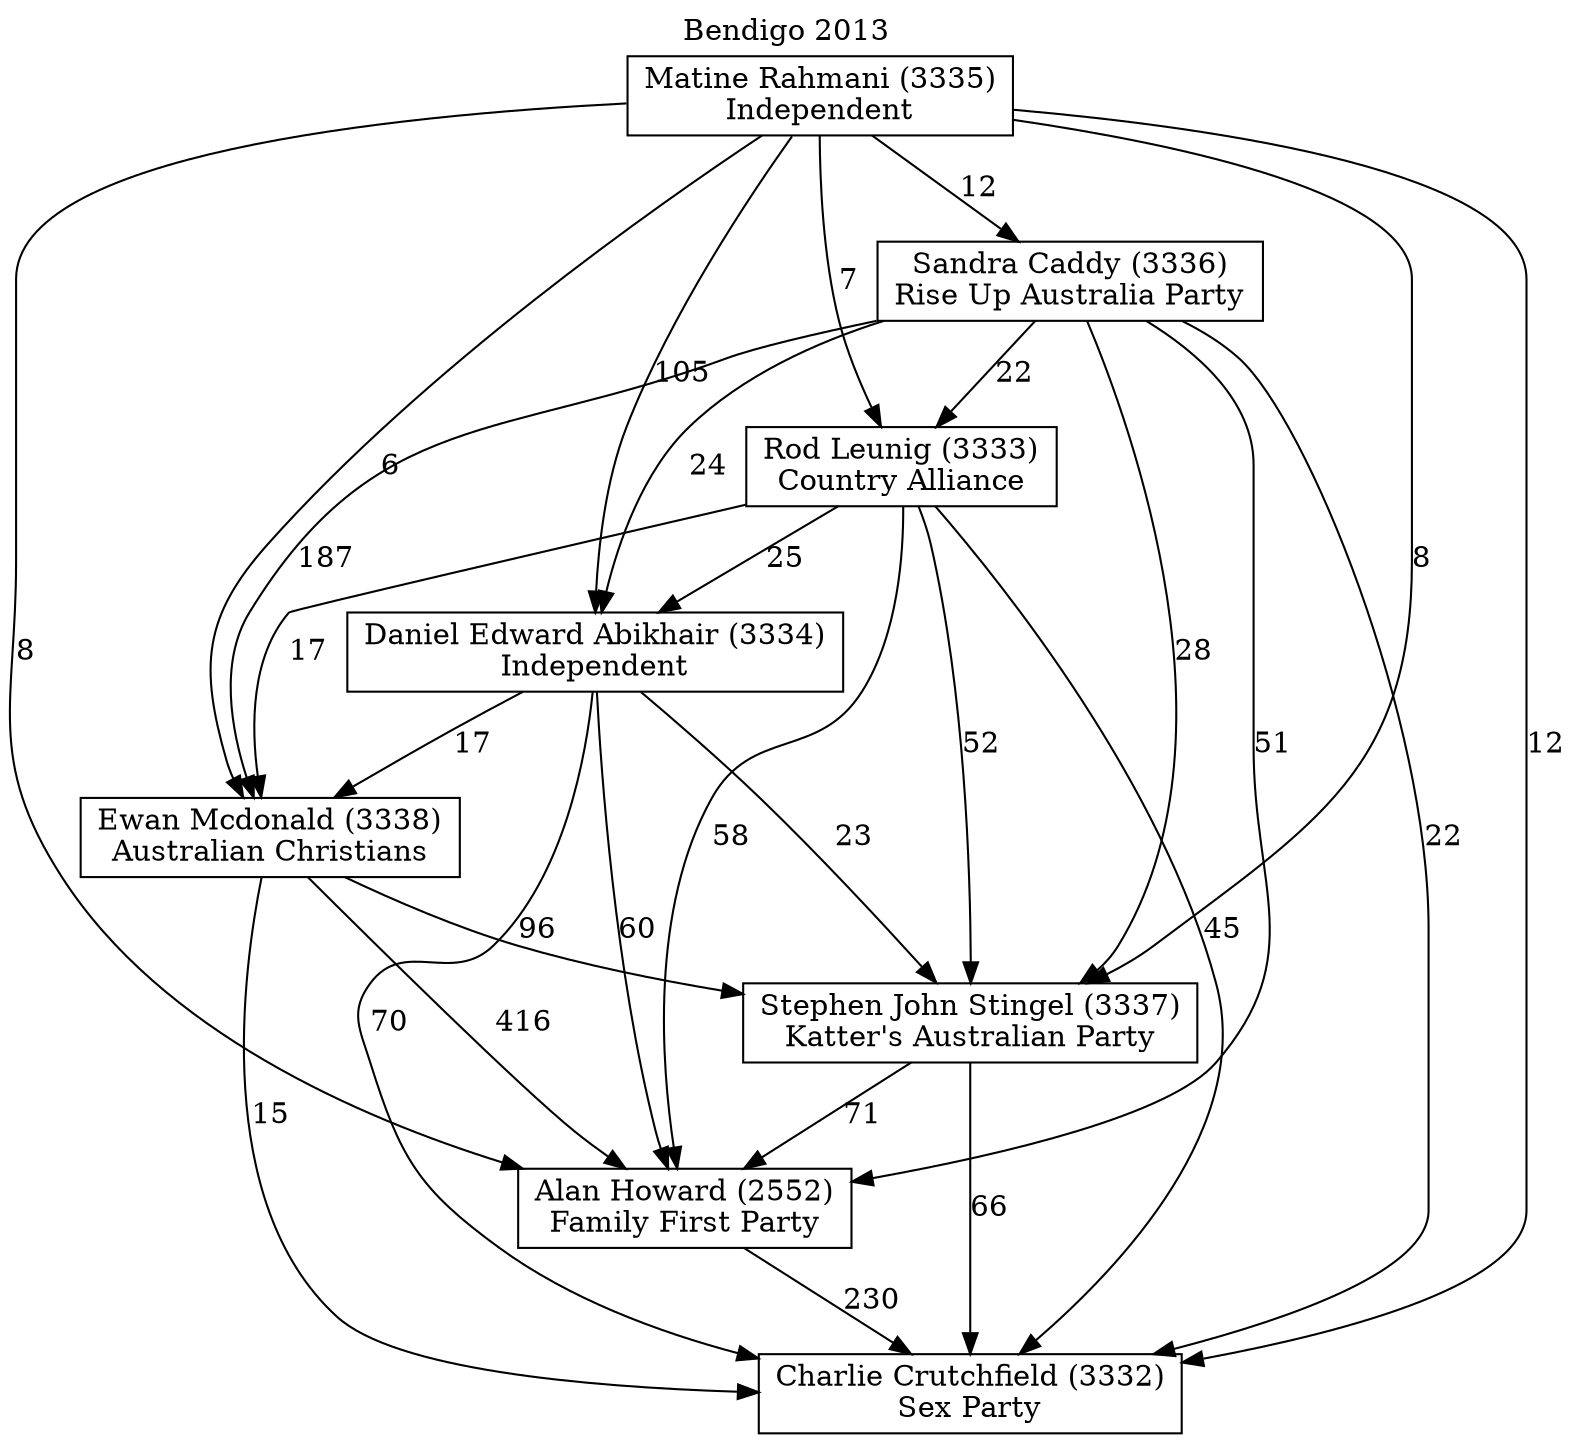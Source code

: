 // House preference flow
digraph "Charlie Crutchfield (3332)_Bendigo_2013" {
	graph [label="Bendigo 2013" labelloc=t mclimit=2]
	node [shape=box]
	"Charlie Crutchfield (3332)" [label="Charlie Crutchfield (3332)
Sex Party"]
	"Alan Howard (2552)" [label="Alan Howard (2552)
Family First Party"]
	"Stephen John Stingel (3337)" [label="Stephen John Stingel (3337)
Katter's Australian Party"]
	"Ewan Mcdonald (3338)" [label="Ewan Mcdonald (3338)
Australian Christians"]
	"Daniel Edward Abikhair (3334)" [label="Daniel Edward Abikhair (3334)
Independent"]
	"Rod Leunig (3333)" [label="Rod Leunig (3333)
Country Alliance"]
	"Sandra Caddy (3336)" [label="Sandra Caddy (3336)
Rise Up Australia Party"]
	"Matine Rahmani (3335)" [label="Matine Rahmani (3335)
Independent"]
	"Alan Howard (2552)" -> "Charlie Crutchfield (3332)" [label=230]
	"Stephen John Stingel (3337)" -> "Alan Howard (2552)" [label=71]
	"Ewan Mcdonald (3338)" -> "Stephen John Stingel (3337)" [label=96]
	"Daniel Edward Abikhair (3334)" -> "Ewan Mcdonald (3338)" [label=17]
	"Rod Leunig (3333)" -> "Daniel Edward Abikhair (3334)" [label=25]
	"Sandra Caddy (3336)" -> "Rod Leunig (3333)" [label=22]
	"Matine Rahmani (3335)" -> "Sandra Caddy (3336)" [label=12]
	"Stephen John Stingel (3337)" -> "Charlie Crutchfield (3332)" [label=66]
	"Ewan Mcdonald (3338)" -> "Charlie Crutchfield (3332)" [label=15]
	"Daniel Edward Abikhair (3334)" -> "Charlie Crutchfield (3332)" [label=70]
	"Rod Leunig (3333)" -> "Charlie Crutchfield (3332)" [label=45]
	"Sandra Caddy (3336)" -> "Charlie Crutchfield (3332)" [label=22]
	"Matine Rahmani (3335)" -> "Charlie Crutchfield (3332)" [label=12]
	"Matine Rahmani (3335)" -> "Rod Leunig (3333)" [label=7]
	"Sandra Caddy (3336)" -> "Daniel Edward Abikhair (3334)" [label=24]
	"Matine Rahmani (3335)" -> "Daniel Edward Abikhair (3334)" [label=105]
	"Rod Leunig (3333)" -> "Ewan Mcdonald (3338)" [label=17]
	"Sandra Caddy (3336)" -> "Ewan Mcdonald (3338)" [label=187]
	"Matine Rahmani (3335)" -> "Ewan Mcdonald (3338)" [label=6]
	"Daniel Edward Abikhair (3334)" -> "Stephen John Stingel (3337)" [label=23]
	"Rod Leunig (3333)" -> "Stephen John Stingel (3337)" [label=52]
	"Sandra Caddy (3336)" -> "Stephen John Stingel (3337)" [label=28]
	"Matine Rahmani (3335)" -> "Stephen John Stingel (3337)" [label=8]
	"Ewan Mcdonald (3338)" -> "Alan Howard (2552)" [label=416]
	"Daniel Edward Abikhair (3334)" -> "Alan Howard (2552)" [label=60]
	"Rod Leunig (3333)" -> "Alan Howard (2552)" [label=58]
	"Sandra Caddy (3336)" -> "Alan Howard (2552)" [label=51]
	"Matine Rahmani (3335)" -> "Alan Howard (2552)" [label=8]
}
